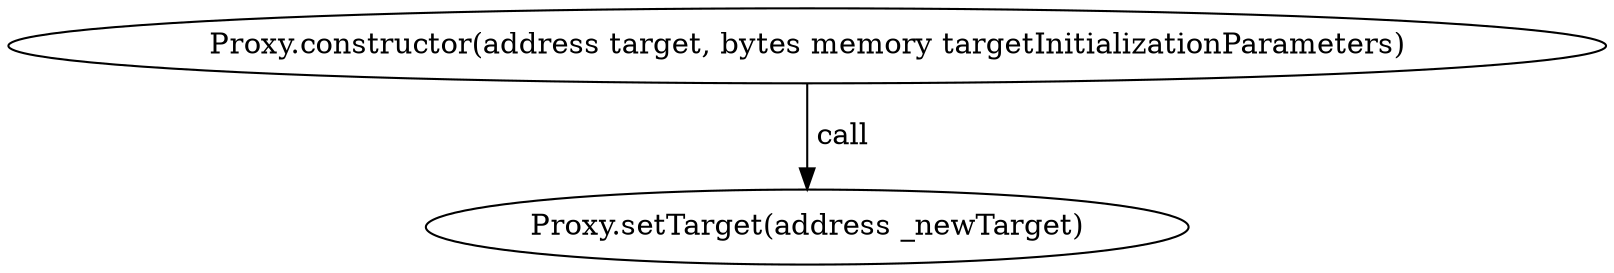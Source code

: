 digraph "" {
	graph [bb="0,0,632.38,124.8"];
	node [label="\N"];
	"Proxy.constructor(address target, bytes memory targetInitializationParameters)"	 [height=0.5,
		pos="316.19,106.8",
		width=8.7831];
	"Proxy.setTarget(address _newTarget)"	 [height=0.5,
		pos="316.19,18",
		width=4.3433];
	"Proxy.constructor(address target, bytes memory targetInitializationParameters)" -> "Proxy.setTarget(address _newTarget)" [key=call,
	label=" call",
	lp="328.05,62.4",
	pos="e,316.19,36.072 316.19,88.401 316.19,76.295 316.19,60.208 316.19,46.467"];
}
digraph "" {
	graph [bb="0,0,632.38,124.8"];
	node [label="\N"];
	"Proxy.constructor(address target, bytes memory targetInitializationParameters)"	 [height=0.5,
		pos="316.19,106.8",
		width=8.7831];
	"Proxy.setTarget(address _newTarget)"	 [height=0.5,
		pos="316.19,18",
		width=4.3433];
	"Proxy.constructor(address target, bytes memory targetInitializationParameters)" -> "Proxy.setTarget(address _newTarget)" [key=call,
	label=" call",
	lp="328.05,62.4",
	pos="e,316.19,36.072 316.19,88.401 316.19,76.295 316.19,60.208 316.19,46.467"];
}
digraph "" {
	graph [bb="0,0,632.38,124.8"];
	node [label="\N"];
	"Proxy.constructor(address target, bytes memory targetInitializationParameters)"	 [height=0.5,
		pos="316.19,106.8",
		width=8.7831];
	"Proxy.setTarget(address _newTarget)"	 [height=0.5,
		pos="316.19,18",
		width=4.3433];
	"Proxy.constructor(address target, bytes memory targetInitializationParameters)" -> "Proxy.setTarget(address _newTarget)" [key=call,
	label=" call",
	lp="328.05,62.4",
	pos="e,316.19,36.072 316.19,88.401 316.19,76.295 316.19,60.208 316.19,46.467"];
}
